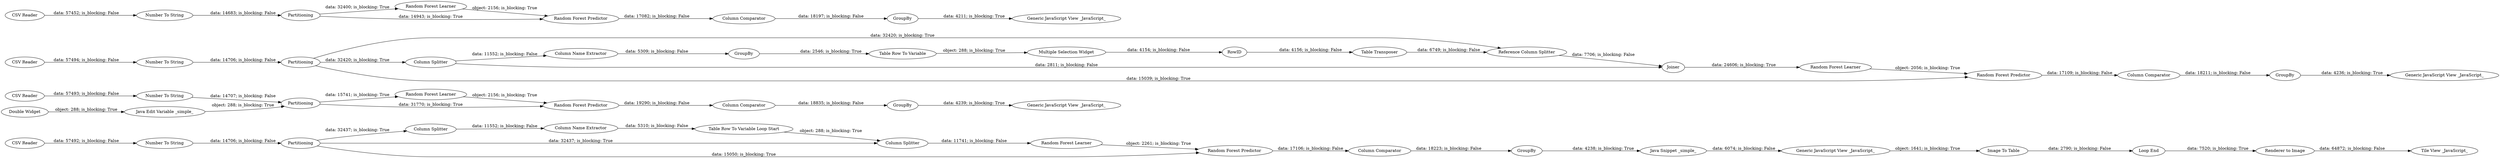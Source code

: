 digraph {
	"-2442865050295321043_580" [label=GroupBy]
	"-2442865050295321043_581" [label="Column Comparator"]
	"-2442865050295321043_617" [label="CSV Reader"]
	"-2442865050295321043_587" [label="Tile View _JavaScript_"]
	"-2442865050295321043_575" [label="Column Name Extractor"]
	"-2442865050295321043_598" [label="Random Forest Learner"]
	"-2442865050295321043_611" [label="Table Transposer"]
	"-2442865050295321043_608" [label="Table Row To Variable"]
	"-2442865050295321043_618" [label="Random Forest Learner"]
	"-2442865050295321043_602" [label=GroupBy]
	"-2442865050295321043_601" [label="Column Comparator"]
	"-2442865050295321043_619" [label="Column Comparator"]
	"-2442865050295321043_579" [label="Java Snippet _simple_"]
	"-2442865050295321043_610" [label=RowID]
	"-2442865050295321043_576" [label="Column Splitter"]
	"-2442865050295321043_584" [label="Generic JavaScript View _JavaScript_"]
	"-2442865050295321043_566" [label=Partitioning]
	"-2442865050295321043_615" [label="Random Forest Predictor"]
	"-2442865050295321043_565" [label="Generic JavaScript View _JavaScript_"]
	"-2442865050295321043_6" [label="Number To String"]
	"-2442865050295321043_11" [label=GroupBy]
	"-2442865050295321043_596" [label="Column Name Extractor"]
	"-2442865050295321043_569" [label="CSV Reader"]
	"-2442865050295321043_585" [label="Image To Table"]
	"-2442865050295321043_607" [label=GroupBy]
	"-2442865050295321043_624" [label="Double Widget"]
	"-2442865050295321043_1" [label="CSV Reader"]
	"-2442865050295321043_5" [label="Random Forest Learner"]
	"-2442865050295321043_609" [label="Reference Column Splitter"]
	"-2442865050295321043_10" [label="Column Comparator"]
	"-2442865050295321043_623" [label="Java Edit Variable _simple_"]
	"-2442865050295321043_621" [label="Number To String"]
	"-2442865050295321043_589" [label="Random Forest Predictor"]
	"-2442865050295321043_614" [label=Partitioning]
	"-2442865050295321043_606" [label="Multiple Selection Widget"]
	"-2442865050295321043_590" [label="Column Splitter"]
	"-2442865050295321043_613" [label="Generic JavaScript View _JavaScript_"]
	"-2442865050295321043_9" [label="Random Forest Predictor"]
	"-2442865050295321043_582" [label="Random Forest Predictor"]
	"-2442865050295321043_616" [label="Generic JavaScript View _JavaScript_"]
	"-2442865050295321043_612" [label=Joiner]
	"-2442865050295321043_574" [label="Column Splitter"]
	"-2442865050295321043_573" [label="Number To String"]
	"-2442865050295321043_600" [label=Partitioning]
	"-2442865050295321043_593" [label="Number To String"]
	"-2442865050295321043_620" [label=GroupBy]
	"-2442865050295321043_577" [label="Table Row To Variable Loop Start"]
	"-2442865050295321043_8" [label=Partitioning]
	"-2442865050295321043_583" [label="Loop End"]
	"-2442865050295321043_603" [label="CSV Reader"]
	"-2442865050295321043_578" [label="Random Forest Learner"]
	"-2442865050295321043_586" [label="Renderer to Image"]
	"-2442865050295321043_611" -> "-2442865050295321043_609" [label="data: 6749; is_blocking: False"]
	"-2442865050295321043_621" -> "-2442865050295321043_614" [label="data: 14707; is_blocking: False"]
	"-2442865050295321043_578" -> "-2442865050295321043_582" [label="object: 2261; is_blocking: True"]
	"-2442865050295321043_619" -> "-2442865050295321043_620" [label="data: 18835; is_blocking: False"]
	"-2442865050295321043_615" -> "-2442865050295321043_619" [label="data: 19290; is_blocking: False"]
	"-2442865050295321043_566" -> "-2442865050295321043_574" [label="data: 32437; is_blocking: True"]
	"-2442865050295321043_582" -> "-2442865050295321043_581" [label="data: 17106; is_blocking: False"]
	"-2442865050295321043_600" -> "-2442865050295321043_590" [label="data: 32420; is_blocking: True"]
	"-2442865050295321043_6" -> "-2442865050295321043_8" [label="data: 14683; is_blocking: False"]
	"-2442865050295321043_602" -> "-2442865050295321043_613" [label="data: 4236; is_blocking: True"]
	"-2442865050295321043_609" -> "-2442865050295321043_612" [label="data: 7706; is_blocking: False"]
	"-2442865050295321043_610" -> "-2442865050295321043_611" [label="data: 4156; is_blocking: False"]
	"-2442865050295321043_10" -> "-2442865050295321043_11" [label="data: 18197; is_blocking: False"]
	"-2442865050295321043_600" -> "-2442865050295321043_589" [label="data: 15039; is_blocking: True"]
	"-2442865050295321043_9" -> "-2442865050295321043_10" [label="data: 17082; is_blocking: False"]
	"-2442865050295321043_8" -> "-2442865050295321043_5" [label="data: 32400; is_blocking: True"]
	"-2442865050295321043_593" -> "-2442865050295321043_600" [label="data: 14706; is_blocking: False"]
	"-2442865050295321043_8" -> "-2442865050295321043_9" [label="data: 14943; is_blocking: True"]
	"-2442865050295321043_1" -> "-2442865050295321043_6" [label="data: 57452; is_blocking: False"]
	"-2442865050295321043_575" -> "-2442865050295321043_577" [label="data: 5310; is_blocking: False"]
	"-2442865050295321043_614" -> "-2442865050295321043_618" [label="data: 15741; is_blocking: True"]
	"-2442865050295321043_601" -> "-2442865050295321043_602" [label="data: 18211; is_blocking: False"]
	"-2442865050295321043_573" -> "-2442865050295321043_566" [label="data: 14706; is_blocking: False"]
	"-2442865050295321043_603" -> "-2442865050295321043_593" [label="data: 57494; is_blocking: False"]
	"-2442865050295321043_584" -> "-2442865050295321043_585" [label="object: 1641; is_blocking: True"]
	"-2442865050295321043_569" -> "-2442865050295321043_573" [label="data: 57492; is_blocking: False"]
	"-2442865050295321043_600" -> "-2442865050295321043_609" [label="data: 32420; is_blocking: True"]
	"-2442865050295321043_589" -> "-2442865050295321043_601" [label="data: 17109; is_blocking: False"]
	"-2442865050295321043_623" -> "-2442865050295321043_614" [label="object: 288; is_blocking: True"]
	"-2442865050295321043_608" -> "-2442865050295321043_606" [label="object: 288; is_blocking: True"]
	"-2442865050295321043_579" -> "-2442865050295321043_584" [label="data: 6074; is_blocking: False"]
	"-2442865050295321043_612" -> "-2442865050295321043_598" [label="data: 24606; is_blocking: True"]
	"-2442865050295321043_581" -> "-2442865050295321043_580" [label="data: 18223; is_blocking: False"]
	"-2442865050295321043_585" -> "-2442865050295321043_583" [label="data: 2790; is_blocking: False"]
	"-2442865050295321043_606" -> "-2442865050295321043_610" [label="data: 4154; is_blocking: False"]
	"-2442865050295321043_11" -> "-2442865050295321043_565" [label="data: 4211; is_blocking: True"]
	"-2442865050295321043_590" -> "-2442865050295321043_612" [label="data: 2811; is_blocking: False"]
	"-2442865050295321043_596" -> "-2442865050295321043_607" [label="data: 5309; is_blocking: False"]
	"-2442865050295321043_566" -> "-2442865050295321043_576" [label="data: 32437; is_blocking: True"]
	"-2442865050295321043_618" -> "-2442865050295321043_615" [label="object: 2156; is_blocking: True"]
	"-2442865050295321043_574" -> "-2442865050295321043_575" [label="data: 11552; is_blocking: False"]
	"-2442865050295321043_620" -> "-2442865050295321043_616" [label="data: 4239; is_blocking: True"]
	"-2442865050295321043_607" -> "-2442865050295321043_608" [label="data: 2546; is_blocking: True"]
	"-2442865050295321043_566" -> "-2442865050295321043_582" [label="data: 15050; is_blocking: True"]
	"-2442865050295321043_5" -> "-2442865050295321043_9" [label="object: 2156; is_blocking: True"]
	"-2442865050295321043_617" -> "-2442865050295321043_621" [label="data: 57493; is_blocking: False"]
	"-2442865050295321043_586" -> "-2442865050295321043_587" [label="data: 64872; is_blocking: False"]
	"-2442865050295321043_614" -> "-2442865050295321043_615" [label="data: 31770; is_blocking: True"]
	"-2442865050295321043_576" -> "-2442865050295321043_578" [label="data: 11741; is_blocking: False"]
	"-2442865050295321043_577" -> "-2442865050295321043_576" [label="object: 288; is_blocking: True"]
	"-2442865050295321043_590" -> "-2442865050295321043_596" [label="data: 11552; is_blocking: False"]
	"-2442865050295321043_580" -> "-2442865050295321043_579" [label="data: 4238; is_blocking: True"]
	"-2442865050295321043_583" -> "-2442865050295321043_586" [label="data: 7520; is_blocking: True"]
	"-2442865050295321043_598" -> "-2442865050295321043_589" [label="object: 2056; is_blocking: True"]
	"-2442865050295321043_624" -> "-2442865050295321043_623" [label="object: 288; is_blocking: True"]
	rankdir=LR
}
